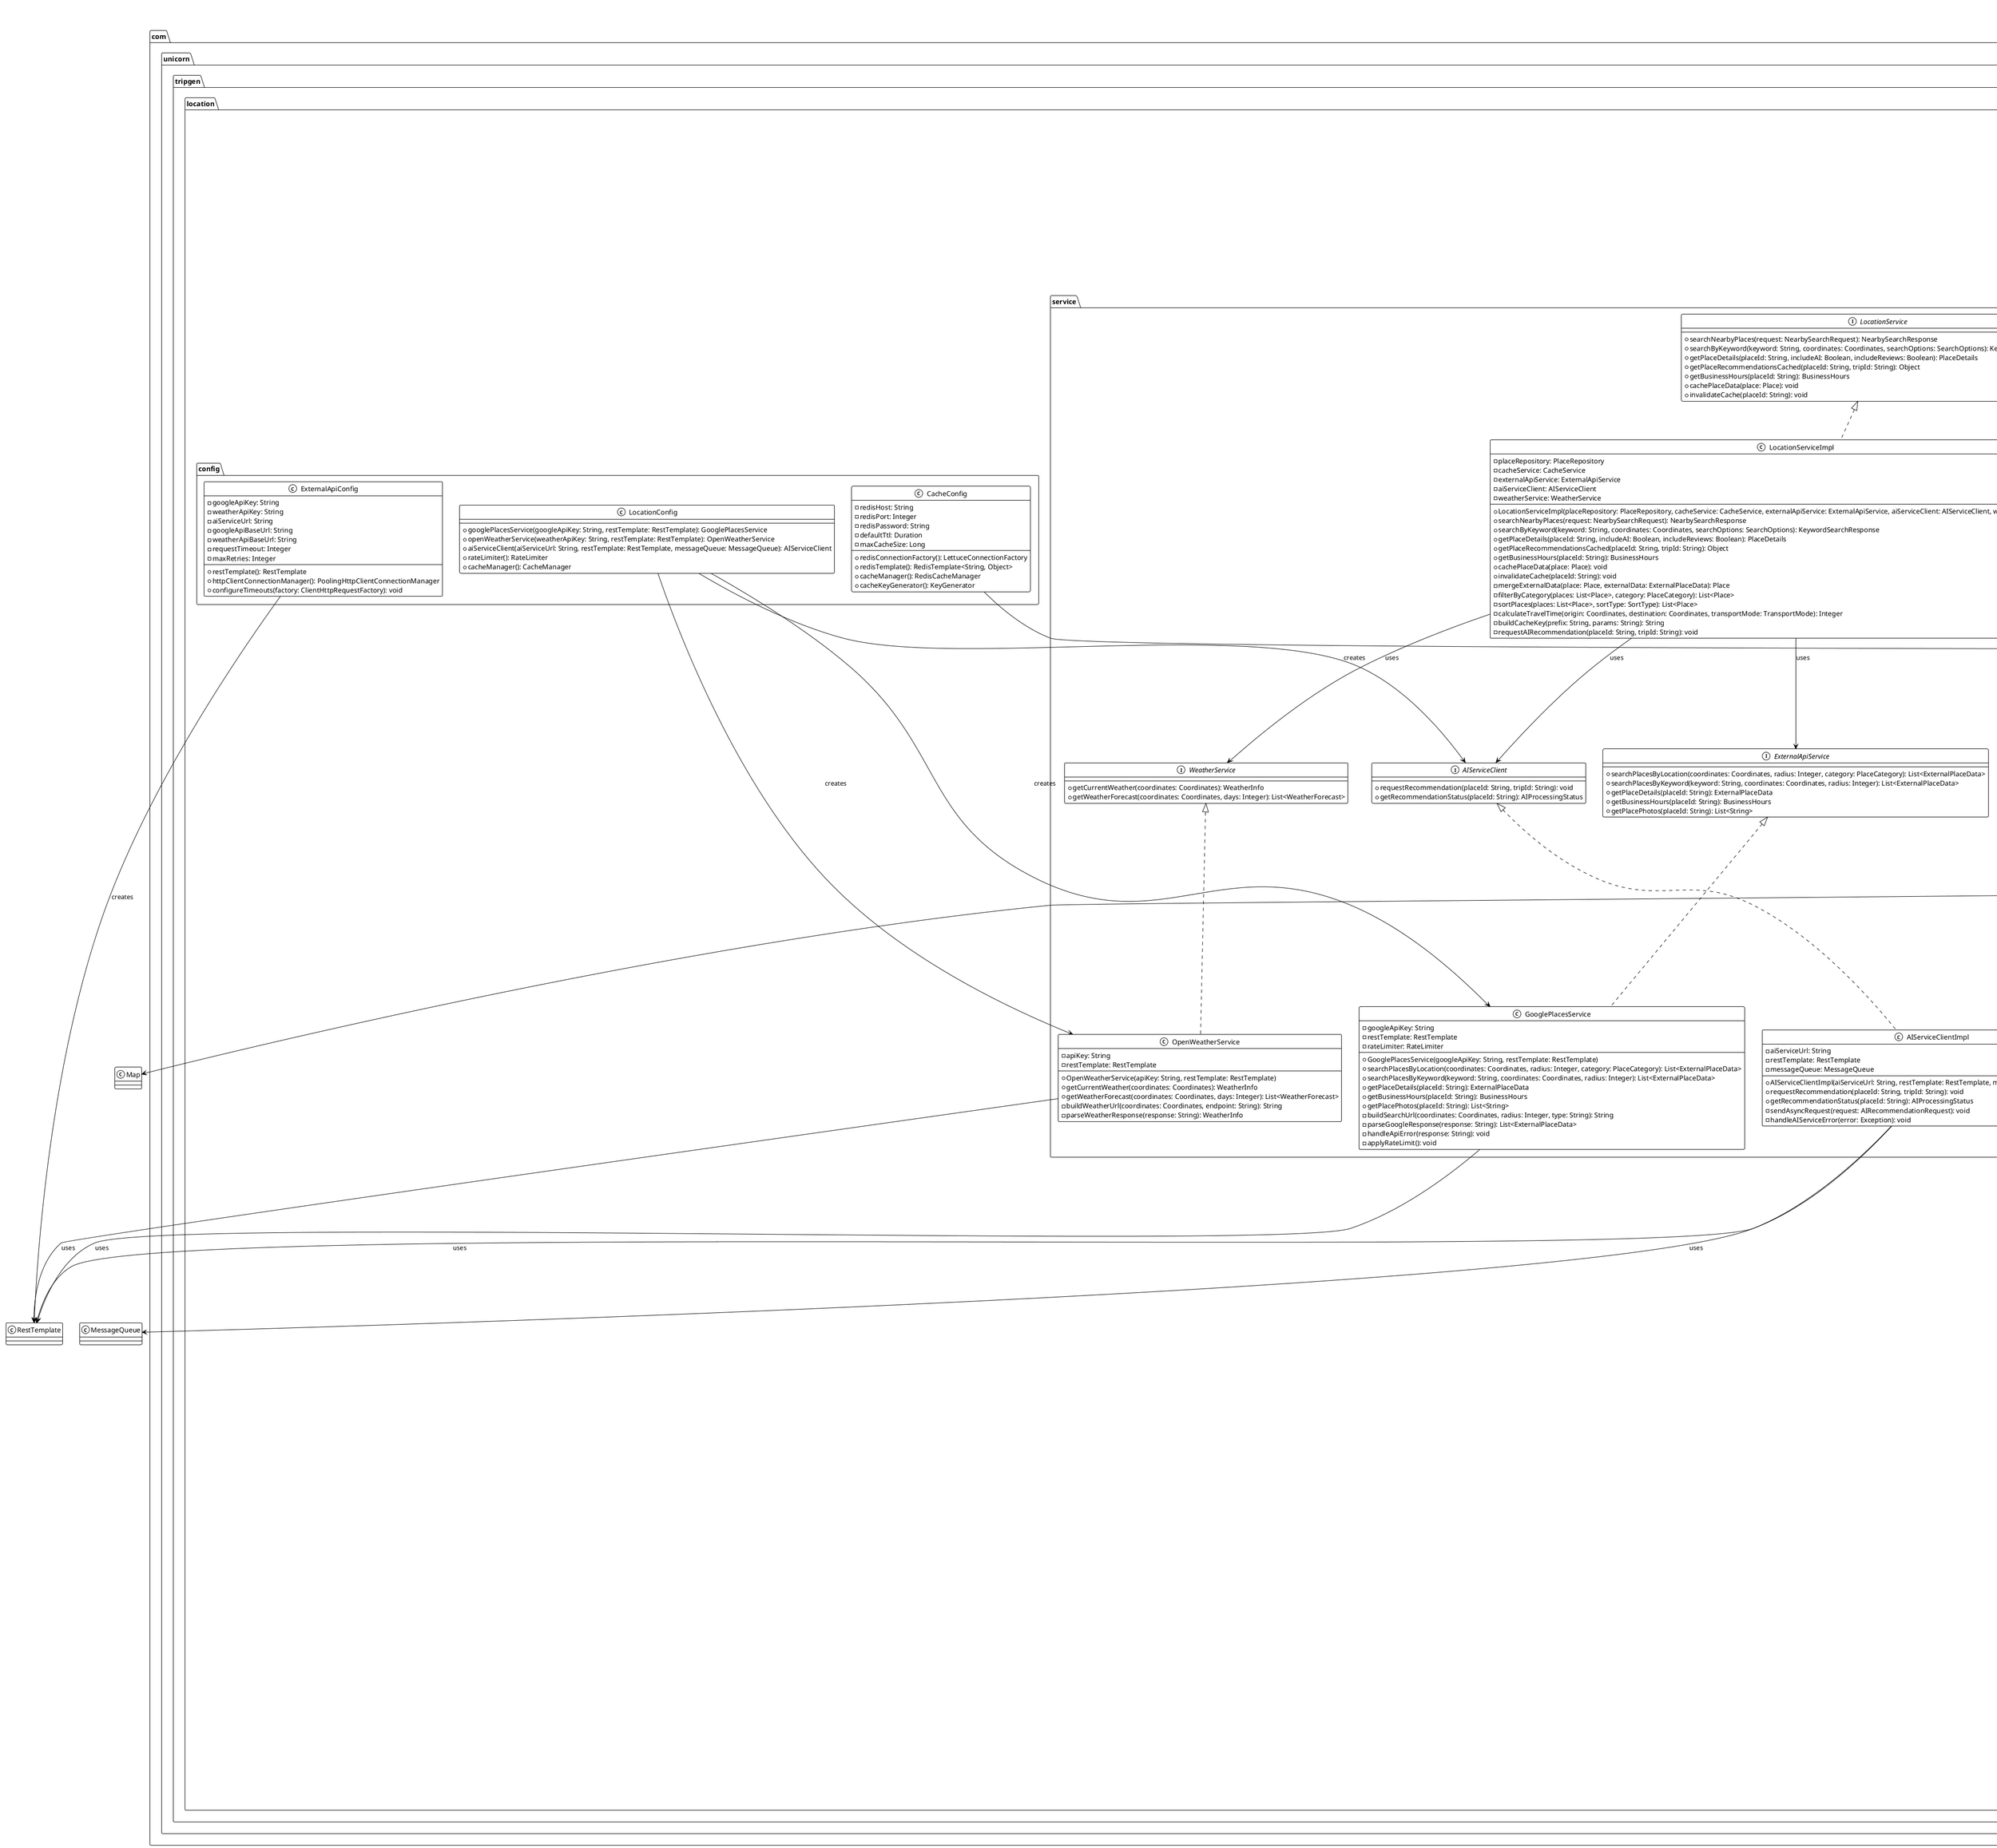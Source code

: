 @startuml
!theme mono

title Location Service - Layered Architecture (Detailed)

' ===== Controller Layer =====
package "com.unicorn.tripgen.location.controller" {
    class LocationController {
        -locationService: LocationService
        -cacheService: CacheService
        +LocationController(locationService: LocationService, cacheService: CacheService)
        +searchNearbyPlaces(request: NearbySearchRequest): ApiResponse<NearbySearchResponse>
        +searchByKeyword(keyword: String, latitude: Double, longitude: Double, radius: Integer, category: String, sort: String, page: Integer, size: Integer): ApiResponse<KeywordSearchResponse>
        +getPlaceDetails(placeId: String, includeAI: Boolean, includeReviews: Boolean): ApiResponse<PlaceDetails>
        +getPlaceRecommendations(placeId: String, tripId: String): ApiResponse<Object>
        +getBusinessHours(placeId: String): ApiResponse<BusinessHours>
        -buildPlaceDetailsResponse(place: Place, aiRecommendation: AIRecommendation, reviews: List<Review>): PlaceDetails
        -validateSearchRequest(request: NearbySearchRequest): void
        -buildPageResponse(places: List<Place>, totalCount: Long, currentPage: Integer, size: Integer): PageResponse<PlaceCard>
    }
}

' ===== Service Layer =====
package "com.unicorn.tripgen.location.service" {
    interface LocationService {
        +searchNearbyPlaces(request: NearbySearchRequest): NearbySearchResponse
        +searchByKeyword(keyword: String, coordinates: Coordinates, searchOptions: SearchOptions): KeywordSearchResponse
        +getPlaceDetails(placeId: String, includeAI: Boolean, includeReviews: Boolean): PlaceDetails
        +getPlaceRecommendationsCached(placeId: String, tripId: String): Object
        +getBusinessHours(placeId: String): BusinessHours
        +cachePlaceData(place: Place): void
        +invalidateCache(placeId: String): void
    }
    
    class LocationServiceImpl implements LocationService {
        -placeRepository: PlaceRepository
        -cacheService: CacheService
        -externalApiService: ExternalApiService
        -aiServiceClient: AIServiceClient
        -weatherService: WeatherService
        +LocationServiceImpl(placeRepository: PlaceRepository, cacheService: CacheService, externalApiService: ExternalApiService, aiServiceClient: AIServiceClient, weatherService: WeatherService)
        +searchNearbyPlaces(request: NearbySearchRequest): NearbySearchResponse
        +searchByKeyword(keyword: String, coordinates: Coordinates, searchOptions: SearchOptions): KeywordSearchResponse
        +getPlaceDetails(placeId: String, includeAI: Boolean, includeReviews: Boolean): PlaceDetails
        +getPlaceRecommendationsCached(placeId: String, tripId: String): Object
        +getBusinessHours(placeId: String): BusinessHours
        +cachePlaceData(place: Place): void
        +invalidateCache(placeId: String): void
        -mergeExternalData(place: Place, externalData: ExternalPlaceData): Place
        -filterByCategory(places: List<Place>, category: PlaceCategory): List<Place>
        -sortPlaces(places: List<Place>, sortType: SortType): List<Place>
        -calculateTravelTime(origin: Coordinates, destination: Coordinates, transportMode: TransportMode): Integer
        -buildCacheKey(prefix: String, params: String): String
        -requestAIRecommendation(placeId: String, tripId: String): void
    }
    
    interface ExternalApiService {
        +searchPlacesByLocation(coordinates: Coordinates, radius: Integer, category: PlaceCategory): List<ExternalPlaceData>
        +searchPlacesByKeyword(keyword: String, coordinates: Coordinates, radius: Integer): List<ExternalPlaceData>
        +getPlaceDetails(placeId: String): ExternalPlaceData
        +getBusinessHours(placeId: String): BusinessHours
        +getPlacePhotos(placeId: String): List<String>
    }
    
    class GooglePlacesService implements ExternalApiService {
        -googleApiKey: String
        -restTemplate: RestTemplate
        -rateLimiter: RateLimiter
        +GooglePlacesService(googleApiKey: String, restTemplate: RestTemplate)
        +searchPlacesByLocation(coordinates: Coordinates, radius: Integer, category: PlaceCategory): List<ExternalPlaceData>
        +searchPlacesByKeyword(keyword: String, coordinates: Coordinates, radius: Integer): List<ExternalPlaceData>
        +getPlaceDetails(placeId: String): ExternalPlaceData
        +getBusinessHours(placeId: String): BusinessHours
        +getPlacePhotos(placeId: String): List<String>
        -buildSearchUrl(coordinates: Coordinates, radius: Integer, type: String): String
        -parseGoogleResponse(response: String): List<ExternalPlaceData>
        -handleApiError(response: String): void
        -applyRateLimit(): void
    }
    
    interface WeatherService {
        +getCurrentWeather(coordinates: Coordinates): WeatherInfo
        +getWeatherForecast(coordinates: Coordinates, days: Integer): List<WeatherForecast>
    }
    
    class OpenWeatherService implements WeatherService {
        -apiKey: String
        -restTemplate: RestTemplate
        +OpenWeatherService(apiKey: String, restTemplate: RestTemplate)
        +getCurrentWeather(coordinates: Coordinates): WeatherInfo
        +getWeatherForecast(coordinates: Coordinates, days: Integer): List<WeatherForecast>
        -buildWeatherUrl(coordinates: Coordinates, endpoint: String): String
        -parseWeatherResponse(response: String): WeatherInfo
    }
    
    interface AIServiceClient {
        +requestRecommendation(placeId: String, tripId: String): void
        +getRecommendationStatus(placeId: String): AIProcessingStatus
    }
    
    class AIServiceClientImpl implements AIServiceClient {
        -aiServiceUrl: String
        -restTemplate: RestTemplate
        -messageQueue: MessageQueue
        +AIServiceClientImpl(aiServiceUrl: String, restTemplate: RestTemplate, messageQueue: MessageQueue)
        +requestRecommendation(placeId: String, tripId: String): void
        +getRecommendationStatus(placeId: String): AIProcessingStatus
        -sendAsyncRequest(request: AIRecommendationRequest): void
        -handleAIServiceError(error: Exception): void
    }
}

' ===== Repository Layer =====
package "com.unicorn.tripgen.location.repository" {
    interface PlaceRepository extends JpaRepository<Place, String> {
        +findByPlaceId(placeId: String): Optional<Place>
        +findByCoordinatesNear(latitude: Double, longitude: Double, distance: Double): List<Place>
        +findByNameContainingIgnoreCase(name: String): List<Place>
        +findByCategoryAndCoordinatesNear(category: PlaceCategory, latitude: Double, longitude: Double, distance: Double): List<Place>
        +findByPlaceIdIn(placeIds: Set<String>): List<Place>
        +existsByPlaceId(placeId: String): Boolean
        +countByCategoryAndCoordinatesNear(category: PlaceCategory, latitude: Double, longitude: Double, distance: Double): Long
    }
    
    interface ReviewRepository extends JpaRepository<Review, String> {
        +findByPlaceIdOrderByCreatedAtDesc(placeId: String, pageable: Pageable): List<Review>
        +findByPlaceIdAndLanguage(placeId: String, language: String): List<Review>
        +countByPlaceId(placeId: String): Long
        +findTopByPlaceIdOrderByRatingDesc(placeId: String): Optional<Review>
    }
    
    interface AIRecommendationRepository extends JpaRepository<AIRecommendation, String> {
        +findByPlaceId(placeId: String): Optional<AIRecommendation>
        +findByPlaceIdAndTripId(placeId: String, tripId: String): Optional<AIRecommendation>
        +deleteByPlaceId(placeId: String): void
        +findByPlaceIdInAndGeneratedAtAfter(placeIds: Set<String>, generatedAt: LocalDateTime): List<AIRecommendation>
        +existsByPlaceIdAndGeneratedAtAfter(placeId: String, generatedAt: LocalDateTime): Boolean
    }
}

' ===== Entity Layer =====
package "com.unicorn.tripgen.location.entity" {
    class Place extends BaseTimeEntity {
        -id: String
        -placeId: String
        -name: String
        -category: PlaceCategory
        -description: String
        -rating: Double
        -reviewCount: Integer
        -priceLevel: Integer
        -latitude: Double
        -longitude: Double
        -address: String
        -searchKeyword: String
        -parkingKeyword: String
        -region: Region
        -phone: String
        -website: String
        -imageUrls: List<String>
        -isActive: Boolean
        -lastUpdated: LocalDateTime
        +Place()
        +Place(placeId: String, name: String, category: PlaceCategory)
        +updateBasicInfo(name: String, description: String, rating: Double): void
        +updateLocation(latitude: Double, longitude: Double, address: String): void
        +updateContactInfo(phone: String, website: String): void
        +addImageUrl(imageUrl: String): void
        +removeImageUrl(imageUrl: String): void
        +getCoordinates(): Coordinates
        +calculateDistanceTo(coordinates: Coordinates): Double
        +isInternational(): Boolean
        +markAsUpdated(): void
    }
    
    class Review extends BaseTimeEntity {
        -id: String
        -reviewId: String
        -placeId: String
        -authorName: String
        -rating: Integer
        -text: String
        -language: String
        -reviewTime: LocalDateTime
        -relativeTimeDescription: String
        -isVerified: Boolean
        +Review()
        +Review(reviewId: String, placeId: String, authorName: String, rating: Integer, text: String)
        +updateContent(text: String, rating: Integer): void
        +setVerificationStatus(isVerified: Boolean): void
        +isRecentReview(): Boolean
        +getReviewAge(): Long
    }
    
    class AIRecommendation extends BaseTimeEntity {
        -id: String
        -placeId: String
        -tripId: String
        -recommendReason: String
        -description: String
        -specialEvents: String
        -bestVisitTime: String
        -estimatedDuration: String
        -photoSpots: List<String>
        -practicalTips: List<String>
        -weatherTips: String
        -alternativePlaces: List<AlternativePlace>
        -generatedAt: LocalDateTime
        -isValid: Boolean
        -cacheExpiry: LocalDateTime
        +AIRecommendation()
        +AIRecommendation(placeId: String, tripId: String)
        +updateRecommendation(recommendReason: String, description: String): void
        +addPhotoSpot(photoSpot: String): void
        +addPracticalTip(tip: String): void
        +addAlternativePlace(place: AlternativePlace): void
        +isExpired(): Boolean
        +extendCacheExpiry(hours: Integer): void
        +markAsGenerated(): void
    }
    
    class AlternativePlace {
        -name: String
        -reason: String
        -distance: String
        +AlternativePlace()
        +AlternativePlace(name: String, reason: String, distance: String)
    }
    
    enum PlaceCategory {
        +ALL
        +TOURIST
        +RESTAURANT
        +LAUNDRY
        +ACCOMMODATION
        +SHOPPING
        +ENTERTAINMENT
        +TRANSPORT
        -displayName: String
        +PlaceCategory(displayName: String)
        +getDisplayName(): String
        +fromString(category: String): PlaceCategory
    }
    
    enum Region {
        +DOMESTIC
        +INTERNATIONAL
        -displayName: String
        +Region(displayName: String)
        +getDisplayName(): String
    }
    
    enum TransportMode {
        +PUBLIC_TRANSPORT
        +CAR
        +WALKING
        -displayName: String
        +TransportMode(displayName: String)
        +getDisplayName(): String
    }
    
    enum SortType {
        +DISTANCE
        +RATING
        +NAME
        +REVIEWS
        -displayName: String
        +SortType(displayName: String)
        +getDisplayName(): String
    }
}

' ===== DTO Layer =====
package "com.unicorn.tripgen.location.dto" {
    class NearbySearchRequest {
        -origin: LocationDto
        -transportMode: String
        -timeRange: Integer
        -category: String
        -sort: String
        -page: Integer
        -size: Integer
        +NearbySearchRequest()
        +validate(): void
        +getCoordinates(): Coordinates
        +getTransportMode(): TransportMode
        +getPlaceCategory(): PlaceCategory
        +getSortType(): SortType
    }
    
    class NearbySearchResponse {
        -totalCount: Integer
        -page: Integer
        -size: Integer
        -hasNext: Boolean
        -places: List<PlaceCard>
        +NearbySearchResponse()
        +NearbySearchResponse(places: List<PlaceCard>, totalCount: Integer, page: Integer, size: Integer)
        +addPlace(place: PlaceCard): void
        +isEmpty(): Boolean
    }
    
    class KeywordSearchResponse {
        -keyword: String
        -totalCount: Integer
        -page: Integer
        -size: Integer
        -hasNext: Boolean
        -places: List<PlaceCard>
        +KeywordSearchResponse()
        +KeywordSearchResponse(keyword: String, places: List<PlaceCard>, totalCount: Integer, page: Integer, size: Integer)
        +addPlace(place: PlaceCard): void
        +isEmpty(): Boolean
    }
    
    class PlaceCard {
        -placeId: String
        -name: String
        -category: String
        -rating: Double
        -reviewCount: Integer
        -address: String
        -distance: Integer
        -travelTime: Integer
        -imageUrl: String
        +PlaceCard()
        +PlaceCard(placeId: String, name: String, category: String)
        +updateTravelInfo(distance: Integer, travelTime: Integer): void
        +hasImage(): Boolean
    }
    
    class PlaceDetails {
        -placeId: String
        -name: String
        -category: String
        -description: String
        -rating: Double
        -reviewCount: Integer
        -priceLevel: Integer
        -images: List<String>
        -location: LocationInfo
        -businessHours: BusinessHours
        -contact: ContactInfo
        -aiRecommendation: AIRecommendationDto
        -reviews: List<ReviewDto>
        +PlaceDetails()
        +PlaceDetails(placeId: String, name: String, category: String)
        +setAIRecommendation(aiRecommendation: AIRecommendationDto): void
        +addReview(review: ReviewDto): void
        +hasAIRecommendation(): Boolean
    }
    
    class LocationDto {
        -latitude: Double
        -longitude: Double
        -address: String
        +LocationDto()
        +LocationDto(latitude: Double, longitude: Double)
        +validate(): void
        +getCoordinates(): Coordinates
        +calculateDistanceTo(other: LocationDto): Double
    }
    
    class LocationInfo {
        -latitude: Double
        -longitude: Double
        -address: String
        -searchKeyword: String
        -parkingKeyword: String
        -region: String
        +LocationInfo()
        +LocationInfo(latitude: Double, longitude: Double, address: String)
        +getCoordinates(): Coordinates
        +isInternational(): Boolean
    }
    
    class BusinessHours {
        -isOpen: Boolean
        -currentStatus: String
        -todayHours: String
        -weeklyHours: List<DayHours>
        +BusinessHours()
        +BusinessHours(isOpen: Boolean, currentStatus: String, todayHours: String)
        +addDayHours(dayHours: DayHours): void
        +isCurrentlyOpen(): Boolean
    }
    
    class DayHours {
        -day: String
        -hours: String
        -isToday: Boolean
        +DayHours()
        +DayHours(day: String, hours: String, isToday: Boolean)
    }
    
    class ContactInfo {
        -phone: String
        -website: String
        +ContactInfo()
        +ContactInfo(phone: String, website: String)
        +hasContact(): Boolean
    }
    
    class AIRecommendationDto {
        -recommendReason: String
        -tips: TipsDto
        +AIRecommendationDto()
        +AIRecommendationDto(recommendReason: String, tips: TipsDto)
        +hasTips(): Boolean
    }
    
    class TipsDto {
        -description: String
        -specialEvents: String
        -bestVisitTime: String
        -estimatedDuration: String
        -photoSpots: List<String>
        -practicalTips: List<String>
        -weatherTips: String
        -alternativePlaces: List<AlternativePlaceDto>
        +TipsDto()
        +addPhotoSpot(photoSpot: String): void
        +addPracticalTip(tip: String): void
        +addAlternativePlace(place: AlternativePlaceDto): void
    }
    
    class AlternativePlaceDto {
        -name: String
        -reason: String
        +AlternativePlaceDto()
        +AlternativePlaceDto(name: String, reason: String)
    }
    
    class ReviewDto {
        -reviewId: String
        -authorName: String
        -rating: Integer
        -text: String
        -time: Long
        -relativeTimeDescription: String
        -language: String
        +ReviewDto()
        +ReviewDto(reviewId: String, authorName: String, rating: Integer, text: String)
        +isPositiveReview(): Boolean
        +getFormattedTime(): String
    }
    
    class SearchOptions {
        -radius: Integer
        -category: PlaceCategory
        -sortType: SortType
        -page: Integer
        -size: Integer
        +SearchOptions()
        +SearchOptions(radius: Integer, category: PlaceCategory, sortType: SortType)
        +validate(): void
        +getOffset(): Integer
    }
    
    class Coordinates {
        -latitude: Double
        -longitude: Double
        +Coordinates()
        +Coordinates(latitude: Double, longitude: Double)
        +validate(): void
        +calculateDistanceTo(other: Coordinates): Double
        +isValid(): Boolean
    }
    
    class ExternalPlaceData {
        -placeId: String
        -name: String
        -category: String
        -rating: Double
        -reviewCount: Integer
        -latitude: Double
        -longitude: Double
        -address: String
        -phone: String
        -website: String
        -imageUrls: List<String>
        -businessHours: BusinessHours
        +ExternalPlaceData()
        +ExternalPlaceData(placeId: String, name: String)
        +toPlace(): Place
        +hasValidData(): Boolean
    }
    
    class WeatherInfo {
        -temperature: Double
        -humidity: Integer
        -description: String
        -iconCode: String
        +WeatherInfo()
        +WeatherInfo(temperature: Double, humidity: Integer, description: String)
        +getFormattedTemperature(): String
        +isGoodWeather(): Boolean
    }
    
    class WeatherForecast {
        -date: LocalDate
        -temperature: Double
        -humidity: Integer
        -description: String
        -iconCode: String
        +WeatherForecast()
        +WeatherForecast(date: LocalDate, temperature: Double, description: String)
        +getFormattedDate(): String
        +isSuitableForOutdoor(): Boolean
    }
    
    class AIRecommendationRequest {
        -placeId: String
        -tripId: String
        -userPreferences: Map<String, Object>
        +AIRecommendationRequest()
        +AIRecommendationRequest(placeId: String, tripId: String)
        +addPreference(key: String, value: Object): void
        +validate(): void
    }
    
    enum AIProcessingStatus {
        +REQUESTED
        +PROCESSING
        +COMPLETED
        +FAILED
        -displayName: String
        +AIProcessingStatus(displayName: String)
        +getDisplayName(): String
    }
}

' ===== Config Layer =====
package "com.unicorn.tripgen.location.config" {
    class LocationConfig {
        +googlePlacesService(googleApiKey: String, restTemplate: RestTemplate): GooglePlacesService
        +openWeatherService(weatherApiKey: String, restTemplate: RestTemplate): OpenWeatherService
        +aiServiceClient(aiServiceUrl: String, restTemplate: RestTemplate, messageQueue: MessageQueue): AIServiceClient
        +rateLimiter(): RateLimiter
        +cacheManager(): CacheManager
    }
    
    class ExternalApiConfig {
        -googleApiKey: String
        -weatherApiKey: String
        -aiServiceUrl: String
        -googleApiBaseUrl: String
        -weatherApiBaseUrl: String
        -requestTimeout: Integer
        -maxRetries: Integer
        +restTemplate(): RestTemplate
        +httpClientConnectionManager(): PoolingHttpClientConnectionManager
        +configureTimeouts(factory: ClientHttpRequestFactory): void
    }
    
    class CacheConfig {
        -redisHost: String
        -redisPort: Integer
        -redisPassword: String
        -defaultTtl: Duration
        -maxCacheSize: Long
        +redisConnectionFactory(): LettuceConnectionFactory
        +redisTemplate(): RedisTemplate<String, Object>
        +cacheManager(): RedisCacheManager
        +cacheKeyGenerator(): KeyGenerator
    }
}

' ===== Relationships =====
LocationController --> LocationService : uses
LocationController --> CacheService : uses
LocationServiceImpl --> PlaceRepository : uses
LocationServiceImpl --> CacheService : uses
LocationServiceImpl --> ExternalApiService : uses
LocationServiceImpl --> AIServiceClient : uses
LocationServiceImpl --> WeatherService : uses
GooglePlacesService --> RestTemplate : uses
OpenWeatherService --> RestTemplate : uses
AIServiceClientImpl --> RestTemplate : uses
AIServiceClientImpl --> MessageQueue : uses

PlaceRepository --> Place : manages
ReviewRepository --> Review : manages
AIRecommendationRepository --> AIRecommendation : manages

Place --> PlaceCategory : uses
Place --> Region : uses
Place --> BaseTimeEntity : extends
Review --> BaseTimeEntity : extends
AIRecommendation --> BaseTimeEntity : extends
AIRecommendation --> AlternativePlace : contains

NearbySearchRequest --> LocationDto : contains
NearbySearchResponse --> PlaceCard : contains
KeywordSearchResponse --> PlaceCard : contains
PlaceDetails --> LocationInfo : contains
PlaceDetails --> BusinessHours : contains
PlaceDetails --> ContactInfo : contains
PlaceDetails --> AIRecommendationDto : contains
PlaceDetails --> ReviewDto : contains
AIRecommendationDto --> TipsDto : contains
TipsDto --> AlternativePlaceDto : contains
BusinessHours --> DayHours : contains
SearchOptions --> PlaceCategory : uses
SearchOptions --> SortType : uses
ExternalPlaceData --> Place : converts
AIRecommendationRequest --> Map : contains

LocationConfig --> GooglePlacesService : creates
LocationConfig --> OpenWeatherService : creates
LocationConfig --> AIServiceClient : creates
ExternalApiConfig --> RestTemplate : creates
CacheConfig --> RedisTemplate : creates

@enduml